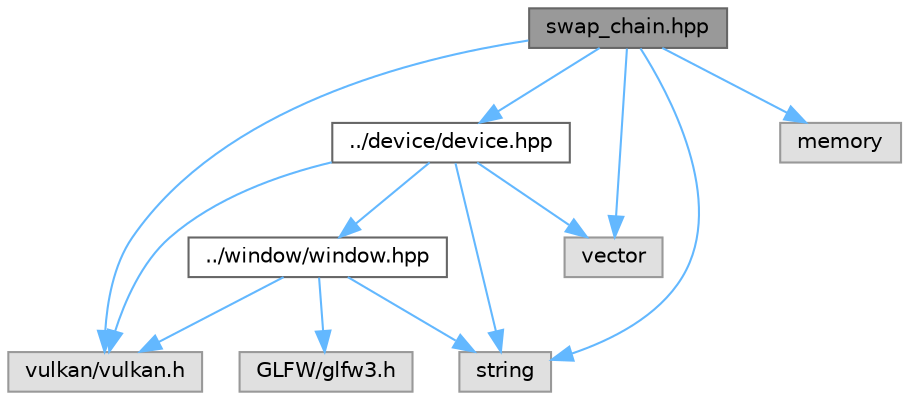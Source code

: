 digraph "swap_chain.hpp"
{
 // LATEX_PDF_SIZE
  bgcolor="transparent";
  edge [fontname=Helvetica,fontsize=10,labelfontname=Helvetica,labelfontsize=10];
  node [fontname=Helvetica,fontsize=10,shape=box,height=0.2,width=0.4];
  Node1 [id="Node000001",label="swap_chain.hpp",height=0.2,width=0.4,color="gray40", fillcolor="grey60", style="filled", fontcolor="black",tooltip=" "];
  Node1 -> Node2 [id="edge25_Node000001_Node000002",color="steelblue1",style="solid",tooltip=" "];
  Node2 [id="Node000002",label="../device/device.hpp",height=0.2,width=0.4,color="grey40", fillcolor="white", style="filled",URL="$device_8hpp.html",tooltip=" "];
  Node2 -> Node3 [id="edge26_Node000002_Node000003",color="steelblue1",style="solid",tooltip=" "];
  Node3 [id="Node000003",label="vulkan/vulkan.h",height=0.2,width=0.4,color="grey60", fillcolor="#E0E0E0", style="filled",tooltip=" "];
  Node2 -> Node4 [id="edge27_Node000002_Node000004",color="steelblue1",style="solid",tooltip=" "];
  Node4 [id="Node000004",label="../window/window.hpp",height=0.2,width=0.4,color="grey40", fillcolor="white", style="filled",URL="$window_8hpp.html",tooltip=" "];
  Node4 -> Node3 [id="edge28_Node000004_Node000003",color="steelblue1",style="solid",tooltip=" "];
  Node4 -> Node5 [id="edge29_Node000004_Node000005",color="steelblue1",style="solid",tooltip=" "];
  Node5 [id="Node000005",label="GLFW/glfw3.h",height=0.2,width=0.4,color="grey60", fillcolor="#E0E0E0", style="filled",tooltip=" "];
  Node4 -> Node6 [id="edge30_Node000004_Node000006",color="steelblue1",style="solid",tooltip=" "];
  Node6 [id="Node000006",label="string",height=0.2,width=0.4,color="grey60", fillcolor="#E0E0E0", style="filled",tooltip=" "];
  Node2 -> Node6 [id="edge31_Node000002_Node000006",color="steelblue1",style="solid",tooltip=" "];
  Node2 -> Node7 [id="edge32_Node000002_Node000007",color="steelblue1",style="solid",tooltip=" "];
  Node7 [id="Node000007",label="vector",height=0.2,width=0.4,color="grey60", fillcolor="#E0E0E0", style="filled",tooltip=" "];
  Node1 -> Node3 [id="edge33_Node000001_Node000003",color="steelblue1",style="solid",tooltip=" "];
  Node1 -> Node8 [id="edge34_Node000001_Node000008",color="steelblue1",style="solid",tooltip=" "];
  Node8 [id="Node000008",label="memory",height=0.2,width=0.4,color="grey60", fillcolor="#E0E0E0", style="filled",tooltip=" "];
  Node1 -> Node6 [id="edge35_Node000001_Node000006",color="steelblue1",style="solid",tooltip=" "];
  Node1 -> Node7 [id="edge36_Node000001_Node000007",color="steelblue1",style="solid",tooltip=" "];
}
